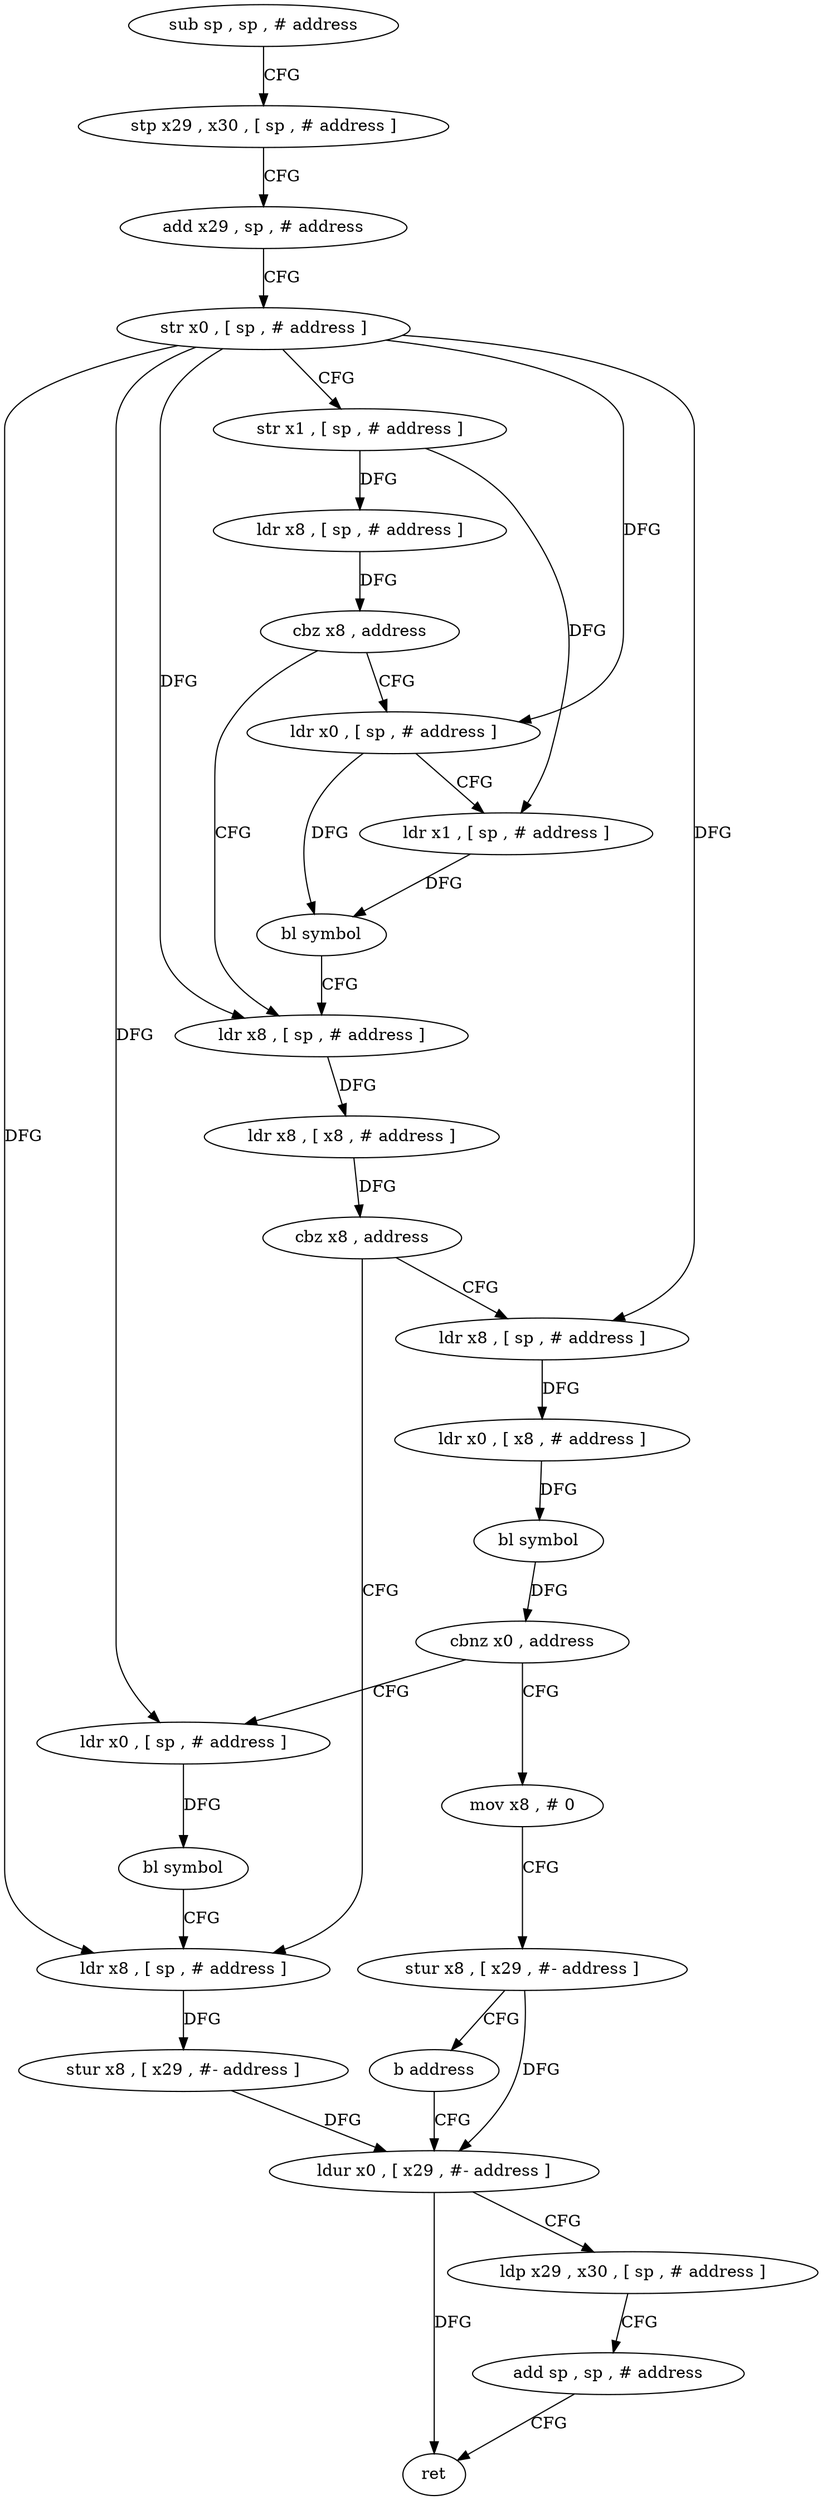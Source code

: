 digraph "func" {
"94008" [label = "sub sp , sp , # address" ]
"94012" [label = "stp x29 , x30 , [ sp , # address ]" ]
"94016" [label = "add x29 , sp , # address" ]
"94020" [label = "str x0 , [ sp , # address ]" ]
"94024" [label = "str x1 , [ sp , # address ]" ]
"94028" [label = "ldr x8 , [ sp , # address ]" ]
"94032" [label = "cbz x8 , address" ]
"94048" [label = "ldr x8 , [ sp , # address ]" ]
"94036" [label = "ldr x0 , [ sp , # address ]" ]
"94052" [label = "ldr x8 , [ x8 , # address ]" ]
"94056" [label = "cbz x8 , address" ]
"94096" [label = "ldr x8 , [ sp , # address ]" ]
"94060" [label = "ldr x8 , [ sp , # address ]" ]
"94040" [label = "ldr x1 , [ sp , # address ]" ]
"94044" [label = "bl symbol" ]
"94100" [label = "stur x8 , [ x29 , #- address ]" ]
"94104" [label = "ldur x0 , [ x29 , #- address ]" ]
"94064" [label = "ldr x0 , [ x8 , # address ]" ]
"94068" [label = "bl symbol" ]
"94072" [label = "cbnz x0 , address" ]
"94088" [label = "ldr x0 , [ sp , # address ]" ]
"94076" [label = "mov x8 , # 0" ]
"94092" [label = "bl symbol" ]
"94080" [label = "stur x8 , [ x29 , #- address ]" ]
"94084" [label = "b address" ]
"94108" [label = "ldp x29 , x30 , [ sp , # address ]" ]
"94112" [label = "add sp , sp , # address" ]
"94116" [label = "ret" ]
"94008" -> "94012" [ label = "CFG" ]
"94012" -> "94016" [ label = "CFG" ]
"94016" -> "94020" [ label = "CFG" ]
"94020" -> "94024" [ label = "CFG" ]
"94020" -> "94048" [ label = "DFG" ]
"94020" -> "94036" [ label = "DFG" ]
"94020" -> "94096" [ label = "DFG" ]
"94020" -> "94060" [ label = "DFG" ]
"94020" -> "94088" [ label = "DFG" ]
"94024" -> "94028" [ label = "DFG" ]
"94024" -> "94040" [ label = "DFG" ]
"94028" -> "94032" [ label = "DFG" ]
"94032" -> "94048" [ label = "CFG" ]
"94032" -> "94036" [ label = "CFG" ]
"94048" -> "94052" [ label = "DFG" ]
"94036" -> "94040" [ label = "CFG" ]
"94036" -> "94044" [ label = "DFG" ]
"94052" -> "94056" [ label = "DFG" ]
"94056" -> "94096" [ label = "CFG" ]
"94056" -> "94060" [ label = "CFG" ]
"94096" -> "94100" [ label = "DFG" ]
"94060" -> "94064" [ label = "DFG" ]
"94040" -> "94044" [ label = "DFG" ]
"94044" -> "94048" [ label = "CFG" ]
"94100" -> "94104" [ label = "DFG" ]
"94104" -> "94108" [ label = "CFG" ]
"94104" -> "94116" [ label = "DFG" ]
"94064" -> "94068" [ label = "DFG" ]
"94068" -> "94072" [ label = "DFG" ]
"94072" -> "94088" [ label = "CFG" ]
"94072" -> "94076" [ label = "CFG" ]
"94088" -> "94092" [ label = "DFG" ]
"94076" -> "94080" [ label = "CFG" ]
"94092" -> "94096" [ label = "CFG" ]
"94080" -> "94084" [ label = "CFG" ]
"94080" -> "94104" [ label = "DFG" ]
"94084" -> "94104" [ label = "CFG" ]
"94108" -> "94112" [ label = "CFG" ]
"94112" -> "94116" [ label = "CFG" ]
}
